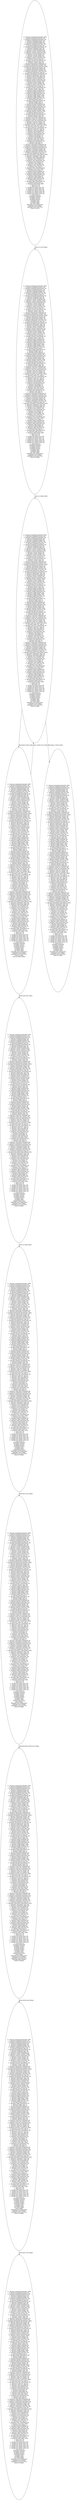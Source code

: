 digraph hoge {
   PROG145187 [label = "((= (distance bookshelf bookshelf) 1000)\n(= (distance bookshelf counter) 30)\n(= (distance bookshelf dishwasher) 30)\n(= (distance bookshelf drawer) 30)\n(= (distance bookshelf fridge) 30)\n(= (distance bookshelf kitchen) 30)\n(= (distance bookshelf room73a1) 30)\n(= (distance bookshelf sink) 30)\n(= (distance bookshelf somewhere) 30)\n(= (distance bookshelf start) 30)\n(= (distance bookshelf table) 30)\n(= (distance counter bookshelf) 30)\n(= (distance counter counter) 1000)\n(= (distance counter dishwasher) 30)\n(= (distance counter drawer) 30)\n(= (distance counter fridge) 30)\n(= (distance counter kitchen) 30)\n(= (distance counter room73a1) 30)\n(= (distance counter sink) 30)\n(= (distance counter somewhere) 30)\n(= (distance counter start) 30)\n(= (distance counter table) 30)\n(= (distance dishwasher bookshelf) 30)\n(= (distance dishwasher counter) 30)\n(= (distance dishwasher dishwasher) 1000)\n(= (distance dishwasher drawer) 30)\n(= (distance dishwasher fridge) 30)\n(= (distance dishwasher kitchen) 30)\n(= (distance dishwasher room73a1) 30)\n(= (distance dishwasher sink) 30)\n(= (distance dishwasher somewhere) 30)\n(= (distance dishwasher start) 30)\n(= (distance dishwasher table) 30)\n(= (distance drawer bookshelf) 30)\n(= (distance drawer counter) 30)\n(= (distance drawer dishwasher) 30)\n(= (distance drawer drawer) 1000)\n(= (distance drawer fridge) 30)\n(= (distance drawer kitchen) 30)\n(= (distance drawer room73a1) 30)\n(= (distance drawer sink) 30)\n(= (distance drawer somewhere) 30)\n(= (distance drawer start) 30)\n(= (distance drawer table) 30)\n(= (distance fridge bookshelf) 30)\n(= (distance fridge counter) 30)\n(= (distance fridge dishwasher) 30)\n(= (distance fridge drawer) 30)\n(= (distance fridge fridge) 1000)\n(= (distance fridge kitchen) 30)\n(= (distance fridge room73a1) 10)\n(= (distance fridge sink) 3)\n(= (distance fridge somewhere) 30)\n(= (distance fridge start) 1)\n(= (distance fridge table) 0)\n(= (distance kitchen bookshelf) 30)\n(= (distance kitchen counter) 30)\n(= (distance kitchen dishwasher) 30)\n(= (distance kitchen drawer) 30)\n(= (distance kitchen fridge) 30)\n(= (distance kitchen kitchen) 1000)\n(= (distance kitchen room73a1) 30)\n(= (distance kitchen sink) 30)\n(= (distance kitchen somewhere) 30)\n(= (distance kitchen start) 30)\n(= (distance kitchen table) 30)\n(= (distance room73a1 bookshelf) 30)\n(= (distance room73a1 counter) 30)\n(= (distance room73a1 dishwasher) 30)\n(= (distance room73a1 drawer) 30)\n(= (distance room73a1 fridge) 10)\n(= (distance room73a1 kitchen) 30)\n(= (distance room73a1 room73a1) 1000)\n(= (distance room73a1 sink) 9)\n(= (distance room73a1 somewhere) 30)\n(= (distance room73a1 start) 9)\n(= (distance room73a1 table) 9)\n(= (distance sink bookshelf) 30)\n(= (distance sink counter) 30)\n(= (distance sink dishwasher) 30)\n(= (distance sink drawer) 30)\n(= (distance sink fridge) 3)\n(= (distance sink kitchen) 30)\n(= (distance sink room73a1) 9)\n(= (distance sink sink) 1000)\n(= (distance sink somewhere) 30)\n(= (distance sink start) 4)\n(= (distance sink table) 3)\n(= (distance somewhere bookshelf) 30)\n(= (distance somewhere counter) 30)\n(= (distance somewhere dishwasher) 30)\n(= (distance somewhere drawer) 30)\n(= (distance somewhere fridge) 30)\n(= (distance somewhere kitchen) 30)\n(= (distance somewhere room73a1) 30)\n(= (distance somewhere sink) 30)\n(= (distance somewhere somewhere) 1000)\n(= (distance somewhere start) 30)\n(= (distance somewhere table) 30)\n(= (distance start bookshelf) 30)\n(= (distance start counter) 30)\n(= (distance start dishwasher) 30)\n(= (distance start drawer) 30)\n(= (distance start fridge) 1)\n(= (distance start kitchen) 30)\n(= (distance start room73a1) 9)\n(= (distance start sink) 4)\n(= (distance start somewhere) 30)\n(= (distance start start) 1000)\n(= (distance start table) 1)\n(= (distance table bookshelf) 30)\n(= (distance table counter) 30)\n(= (distance table dishwasher) 30)\n(= (distance table drawer) 30)\n(= (distance table fridge) 0)\n(= (distance table kitchen) 30)\n(= (distance table room73a1) 9)\n(= (distance table sink) 3)\n(= (distance table somewhere) 30)\n(= (distance table start) 1)\n(= (distance table table) 1000)\n(= (door-cost) 10)\n(= (find-cost) 50)\n(= (manip-cost bottle arms) 30)\n(= (manip-cost bottle larm) 10)\n(= (manip-cost bottle rarm) 10)\n(= (manip-cost cleaner arms) 30)\n(= (manip-cost cleaner larm) 10)\n(= (manip-cost cleaner rarm) 10)\n(= (total-cost) 0)\n(available bookshelf)\n(available counter)\n(available drawer)\n(available kitchen)\n(available sink)\n(available table)\n(openable rarm dishwasher)\n(openable rarm fridge)\n(openable rarm room73a1)\n(robot-at table))"];
   PROG145188 [label = "((= (distance bookshelf bookshelf) 1000)\n(= (distance bookshelf counter) 30)\n(= (distance bookshelf dishwasher) 30)\n(= (distance bookshelf drawer) 30)\n(= (distance bookshelf fridge) 30)\n(= (distance bookshelf kitchen) 30)\n(= (distance bookshelf room73a1) 30)\n(= (distance bookshelf sink) 30)\n(= (distance bookshelf somewhere) 30)\n(= (distance bookshelf start) 30)\n(= (distance bookshelf table) 30)\n(= (distance counter bookshelf) 30)\n(= (distance counter counter) 1000)\n(= (distance counter dishwasher) 30)\n(= (distance counter drawer) 30)\n(= (distance counter fridge) 30)\n(= (distance counter kitchen) 30)\n(= (distance counter room73a1) 30)\n(= (distance counter sink) 30)\n(= (distance counter somewhere) 30)\n(= (distance counter start) 30)\n(= (distance counter table) 30)\n(= (distance dishwasher bookshelf) 30)\n(= (distance dishwasher counter) 30)\n(= (distance dishwasher dishwasher) 1000)\n(= (distance dishwasher drawer) 30)\n(= (distance dishwasher fridge) 30)\n(= (distance dishwasher kitchen) 30)\n(= (distance dishwasher room73a1) 30)\n(= (distance dishwasher sink) 30)\n(= (distance dishwasher somewhere) 30)\n(= (distance dishwasher start) 30)\n(= (distance dishwasher table) 30)\n(= (distance drawer bookshelf) 30)\n(= (distance drawer counter) 30)\n(= (distance drawer dishwasher) 30)\n(= (distance drawer drawer) 1000)\n(= (distance drawer fridge) 30)\n(= (distance drawer kitchen) 30)\n(= (distance drawer room73a1) 30)\n(= (distance drawer sink) 30)\n(= (distance drawer somewhere) 30)\n(= (distance drawer start) 30)\n(= (distance drawer table) 30)\n(= (distance fridge bookshelf) 30)\n(= (distance fridge counter) 30)\n(= (distance fridge dishwasher) 30)\n(= (distance fridge drawer) 30)\n(= (distance fridge fridge) 1000)\n(= (distance fridge kitchen) 30)\n(= (distance fridge room73a1) 10)\n(= (distance fridge sink) 3)\n(= (distance fridge somewhere) 30)\n(= (distance fridge start) 1)\n(= (distance fridge table) 0)\n(= (distance kitchen bookshelf) 30)\n(= (distance kitchen counter) 30)\n(= (distance kitchen dishwasher) 30)\n(= (distance kitchen drawer) 30)\n(= (distance kitchen fridge) 30)\n(= (distance kitchen kitchen) 1000)\n(= (distance kitchen room73a1) 30)\n(= (distance kitchen sink) 30)\n(= (distance kitchen somewhere) 30)\n(= (distance kitchen start) 30)\n(= (distance kitchen table) 30)\n(= (distance room73a1 bookshelf) 30)\n(= (distance room73a1 counter) 30)\n(= (distance room73a1 dishwasher) 30)\n(= (distance room73a1 drawer) 30)\n(= (distance room73a1 fridge) 10)\n(= (distance room73a1 kitchen) 30)\n(= (distance room73a1 room73a1) 1000)\n(= (distance room73a1 sink) 9)\n(= (distance room73a1 somewhere) 30)\n(= (distance room73a1 start) 9)\n(= (distance room73a1 table) 9)\n(= (distance sink bookshelf) 30)\n(= (distance sink counter) 30)\n(= (distance sink dishwasher) 30)\n(= (distance sink drawer) 30)\n(= (distance sink fridge) 3)\n(= (distance sink kitchen) 30)\n(= (distance sink room73a1) 9)\n(= (distance sink sink) 1000)\n(= (distance sink somewhere) 30)\n(= (distance sink start) 4)\n(= (distance sink table) 3)\n(= (distance somewhere bookshelf) 30)\n(= (distance somewhere counter) 30)\n(= (distance somewhere dishwasher) 30)\n(= (distance somewhere drawer) 30)\n(= (distance somewhere fridge) 30)\n(= (distance somewhere kitchen) 30)\n(= (distance somewhere room73a1) 30)\n(= (distance somewhere sink) 30)\n(= (distance somewhere somewhere) 1000)\n(= (distance somewhere start) 30)\n(= (distance somewhere table) 30)\n(= (distance start bookshelf) 30)\n(= (distance start counter) 30)\n(= (distance start dishwasher) 30)\n(= (distance start drawer) 30)\n(= (distance start fridge) 1)\n(= (distance start kitchen) 30)\n(= (distance start room73a1) 9)\n(= (distance start sink) 4)\n(= (distance start somewhere) 30)\n(= (distance start start) 1000)\n(= (distance start table) 1)\n(= (distance table bookshelf) 30)\n(= (distance table counter) 30)\n(= (distance table dishwasher) 30)\n(= (distance table drawer) 30)\n(= (distance table fridge) 0)\n(= (distance table kitchen) 30)\n(= (distance table room73a1) 9)\n(= (distance table sink) 3)\n(= (distance table somewhere) 30)\n(= (distance table start) 1)\n(= (distance table table) 1000)\n(= (door-cost) 10)\n(= (find-cost) 50)\n(= (manip-cost bottle arms) 30)\n(= (manip-cost bottle larm) 10)\n(= (manip-cost bottle rarm) 10)\n(= (manip-cost cleaner arms) 30)\n(= (manip-cost cleaner larm) 10)\n(= (manip-cost cleaner rarm) 10)\n(= (total-cost) 0)\n(available bookshelf)\n(available counter)\n(available drawer)\n(available kitchen)\n(available sink)\n(available table)\n(on bottle fridge)\n(openable rarm dishwasher)\n(openable rarm fridge)\n(openable rarm room73a1)\n(robot-at fridge))"];
   PROG145189 [label = "((= (distance bookshelf bookshelf) 1000)\n(= (distance bookshelf counter) 30)\n(= (distance bookshelf dishwasher) 30)\n(= (distance bookshelf drawer) 30)\n(= (distance bookshelf fridge) 30)\n(= (distance bookshelf kitchen) 30)\n(= (distance bookshelf room73a1) 30)\n(= (distance bookshelf sink) 30)\n(= (distance bookshelf somewhere) 30)\n(= (distance bookshelf start) 30)\n(= (distance bookshelf table) 30)\n(= (distance counter bookshelf) 30)\n(= (distance counter counter) 1000)\n(= (distance counter dishwasher) 30)\n(= (distance counter drawer) 30)\n(= (distance counter fridge) 30)\n(= (distance counter kitchen) 30)\n(= (distance counter room73a1) 30)\n(= (distance counter sink) 30)\n(= (distance counter somewhere) 30)\n(= (distance counter start) 30)\n(= (distance counter table) 30)\n(= (distance dishwasher bookshelf) 30)\n(= (distance dishwasher counter) 30)\n(= (distance dishwasher dishwasher) 1000)\n(= (distance dishwasher drawer) 30)\n(= (distance dishwasher fridge) 30)\n(= (distance dishwasher kitchen) 30)\n(= (distance dishwasher room73a1) 30)\n(= (distance dishwasher sink) 30)\n(= (distance dishwasher somewhere) 30)\n(= (distance dishwasher start) 30)\n(= (distance dishwasher table) 30)\n(= (distance drawer bookshelf) 30)\n(= (distance drawer counter) 30)\n(= (distance drawer dishwasher) 30)\n(= (distance drawer drawer) 1000)\n(= (distance drawer fridge) 30)\n(= (distance drawer kitchen) 30)\n(= (distance drawer room73a1) 30)\n(= (distance drawer sink) 30)\n(= (distance drawer somewhere) 30)\n(= (distance drawer start) 30)\n(= (distance drawer table) 30)\n(= (distance fridge bookshelf) 30)\n(= (distance fridge counter) 30)\n(= (distance fridge dishwasher) 30)\n(= (distance fridge drawer) 30)\n(= (distance fridge fridge) 1000)\n(= (distance fridge kitchen) 30)\n(= (distance fridge room73a1) 10)\n(= (distance fridge sink) 3)\n(= (distance fridge somewhere) 30)\n(= (distance fridge start) 1)\n(= (distance fridge table) 0)\n(= (distance kitchen bookshelf) 30)\n(= (distance kitchen counter) 30)\n(= (distance kitchen dishwasher) 30)\n(= (distance kitchen drawer) 30)\n(= (distance kitchen fridge) 30)\n(= (distance kitchen kitchen) 1000)\n(= (distance kitchen room73a1) 30)\n(= (distance kitchen sink) 30)\n(= (distance kitchen somewhere) 30)\n(= (distance kitchen start) 30)\n(= (distance kitchen table) 30)\n(= (distance room73a1 bookshelf) 30)\n(= (distance room73a1 counter) 30)\n(= (distance room73a1 dishwasher) 30)\n(= (distance room73a1 drawer) 30)\n(= (distance room73a1 fridge) 10)\n(= (distance room73a1 kitchen) 30)\n(= (distance room73a1 room73a1) 1000)\n(= (distance room73a1 sink) 9)\n(= (distance room73a1 somewhere) 30)\n(= (distance room73a1 start) 9)\n(= (distance room73a1 table) 9)\n(= (distance sink bookshelf) 30)\n(= (distance sink counter) 30)\n(= (distance sink dishwasher) 30)\n(= (distance sink drawer) 30)\n(= (distance sink fridge) 3)\n(= (distance sink kitchen) 30)\n(= (distance sink room73a1) 9)\n(= (distance sink sink) 1000)\n(= (distance sink somewhere) 30)\n(= (distance sink start) 4)\n(= (distance sink table) 3)\n(= (distance somewhere bookshelf) 30)\n(= (distance somewhere counter) 30)\n(= (distance somewhere dishwasher) 30)\n(= (distance somewhere drawer) 30)\n(= (distance somewhere fridge) 30)\n(= (distance somewhere kitchen) 30)\n(= (distance somewhere room73a1) 30)\n(= (distance somewhere sink) 30)\n(= (distance somewhere somewhere) 1000)\n(= (distance somewhere start) 30)\n(= (distance somewhere table) 30)\n(= (distance start bookshelf) 30)\n(= (distance start counter) 30)\n(= (distance start dishwasher) 30)\n(= (distance start drawer) 30)\n(= (distance start fridge) 1)\n(= (distance start kitchen) 30)\n(= (distance start room73a1) 9)\n(= (distance start sink) 4)\n(= (distance start somewhere) 30)\n(= (distance start start) 1000)\n(= (distance start table) 1)\n(= (distance table bookshelf) 30)\n(= (distance table counter) 30)\n(= (distance table dishwasher) 30)\n(= (distance table drawer) 30)\n(= (distance table fridge) 0)\n(= (distance table kitchen) 30)\n(= (distance table room73a1) 9)\n(= (distance table sink) 3)\n(= (distance table somewhere) 30)\n(= (distance table start) 1)\n(= (distance table table) 1000)\n(= (door-cost) 10)\n(= (find-cost) 50)\n(= (manip-cost bottle arms) 30)\n(= (manip-cost bottle larm) 10)\n(= (manip-cost bottle rarm) 10)\n(= (manip-cost cleaner arms) 30)\n(= (manip-cost cleaner larm) 10)\n(= (manip-cost cleaner rarm) 10)\n(= (total-cost) 0)\n(available bookshelf)\n(available counter)\n(available drawer)\n(available fridge)\n(available kitchen)\n(available sink)\n(available table)\n(on bottle fridge)\n(open fridge)\n(openable rarm dishwasher)\n(openable rarm fridge)\n(openable rarm room73a1)\n(robot-at fridge))"];
   PROG145190 [label = "((= (distance bookshelf bookshelf) 1000)\n(= (distance bookshelf counter) 30)\n(= (distance bookshelf dishwasher) 30)\n(= (distance bookshelf drawer) 30)\n(= (distance bookshelf fridge) 30)\n(= (distance bookshelf kitchen) 30)\n(= (distance bookshelf room73a1) 30)\n(= (distance bookshelf sink) 30)\n(= (distance bookshelf somewhere) 30)\n(= (distance bookshelf start) 30)\n(= (distance bookshelf table) 30)\n(= (distance counter bookshelf) 30)\n(= (distance counter counter) 1000)\n(= (distance counter dishwasher) 30)\n(= (distance counter drawer) 30)\n(= (distance counter fridge) 30)\n(= (distance counter kitchen) 30)\n(= (distance counter room73a1) 30)\n(= (distance counter sink) 30)\n(= (distance counter somewhere) 30)\n(= (distance counter start) 30)\n(= (distance counter table) 30)\n(= (distance dishwasher bookshelf) 30)\n(= (distance dishwasher counter) 30)\n(= (distance dishwasher dishwasher) 1000)\n(= (distance dishwasher drawer) 30)\n(= (distance dishwasher fridge) 30)\n(= (distance dishwasher kitchen) 30)\n(= (distance dishwasher room73a1) 30)\n(= (distance dishwasher sink) 30)\n(= (distance dishwasher somewhere) 30)\n(= (distance dishwasher start) 30)\n(= (distance dishwasher table) 30)\n(= (distance drawer bookshelf) 30)\n(= (distance drawer counter) 30)\n(= (distance drawer dishwasher) 30)\n(= (distance drawer drawer) 1000)\n(= (distance drawer fridge) 30)\n(= (distance drawer kitchen) 30)\n(= (distance drawer room73a1) 30)\n(= (distance drawer sink) 30)\n(= (distance drawer somewhere) 30)\n(= (distance drawer start) 30)\n(= (distance drawer table) 30)\n(= (distance fridge bookshelf) 30)\n(= (distance fridge counter) 30)\n(= (distance fridge dishwasher) 30)\n(= (distance fridge drawer) 30)\n(= (distance fridge fridge) 1000)\n(= (distance fridge kitchen) 30)\n(= (distance fridge room73a1) 10)\n(= (distance fridge sink) 3)\n(= (distance fridge somewhere) 30)\n(= (distance fridge start) 1)\n(= (distance fridge table) 0)\n(= (distance kitchen bookshelf) 30)\n(= (distance kitchen counter) 30)\n(= (distance kitchen dishwasher) 30)\n(= (distance kitchen drawer) 30)\n(= (distance kitchen fridge) 30)\n(= (distance kitchen kitchen) 1000)\n(= (distance kitchen room73a1) 30)\n(= (distance kitchen sink) 30)\n(= (distance kitchen somewhere) 30)\n(= (distance kitchen start) 30)\n(= (distance kitchen table) 30)\n(= (distance room73a1 bookshelf) 30)\n(= (distance room73a1 counter) 30)\n(= (distance room73a1 dishwasher) 30)\n(= (distance room73a1 drawer) 30)\n(= (distance room73a1 fridge) 10)\n(= (distance room73a1 kitchen) 30)\n(= (distance room73a1 room73a1) 1000)\n(= (distance room73a1 sink) 9)\n(= (distance room73a1 somewhere) 30)\n(= (distance room73a1 start) 9)\n(= (distance room73a1 table) 9)\n(= (distance sink bookshelf) 30)\n(= (distance sink counter) 30)\n(= (distance sink dishwasher) 30)\n(= (distance sink drawer) 30)\n(= (distance sink fridge) 3)\n(= (distance sink kitchen) 30)\n(= (distance sink room73a1) 9)\n(= (distance sink sink) 1000)\n(= (distance sink somewhere) 30)\n(= (distance sink start) 4)\n(= (distance sink table) 3)\n(= (distance somewhere bookshelf) 30)\n(= (distance somewhere counter) 30)\n(= (distance somewhere dishwasher) 30)\n(= (distance somewhere drawer) 30)\n(= (distance somewhere fridge) 30)\n(= (distance somewhere kitchen) 30)\n(= (distance somewhere room73a1) 30)\n(= (distance somewhere sink) 30)\n(= (distance somewhere somewhere) 1000)\n(= (distance somewhere start) 30)\n(= (distance somewhere table) 30)\n(= (distance start bookshelf) 30)\n(= (distance start counter) 30)\n(= (distance start dishwasher) 30)\n(= (distance start drawer) 30)\n(= (distance start fridge) 1)\n(= (distance start kitchen) 30)\n(= (distance start room73a1) 9)\n(= (distance start sink) 4)\n(= (distance start somewhere) 30)\n(= (distance start start) 1000)\n(= (distance start table) 1)\n(= (distance table bookshelf) 30)\n(= (distance table counter) 30)\n(= (distance table dishwasher) 30)\n(= (distance table drawer) 30)\n(= (distance table fridge) 0)\n(= (distance table kitchen) 30)\n(= (distance table room73a1) 9)\n(= (distance table sink) 3)\n(= (distance table somewhere) 30)\n(= (distance table start) 1)\n(= (distance table table) 1000)\n(= (door-cost) 10)\n(= (find-cost) 50)\n(= (manip-cost bottle arms) 30)\n(= (manip-cost bottle larm) 10)\n(= (manip-cost bottle rarm) 10)\n(= (manip-cost cleaner arms) 30)\n(= (manip-cost cleaner larm) 10)\n(= (manip-cost cleaner rarm) 10)\n(= (total-cost) 0)\n(available bookshelf)\n(available counter)\n(available drawer)\n(available fridge)\n(available kitchen)\n(available sink)\n(available table)\n(onhand bottle larm)\n(open fridge)\n(openable rarm dishwasher)\n(openable rarm fridge)\n(openable rarm room73a1)\n(placable bottle fridge)\n(robot-at fridge))"];
   PROG145191 [label = "((= (distance bookshelf bookshelf) 1000)\n(= (distance bookshelf counter) 30)\n(= (distance bookshelf dishwasher) 30)\n(= (distance bookshelf drawer) 30)\n(= (distance bookshelf fridge) 30)\n(= (distance bookshelf kitchen) 30)\n(= (distance bookshelf room73a1) 30)\n(= (distance bookshelf sink) 30)\n(= (distance bookshelf somewhere) 30)\n(= (distance bookshelf start) 30)\n(= (distance bookshelf table) 30)\n(= (distance counter bookshelf) 30)\n(= (distance counter counter) 1000)\n(= (distance counter dishwasher) 30)\n(= (distance counter drawer) 30)\n(= (distance counter fridge) 30)\n(= (distance counter kitchen) 30)\n(= (distance counter room73a1) 30)\n(= (distance counter sink) 30)\n(= (distance counter somewhere) 30)\n(= (distance counter start) 30)\n(= (distance counter table) 30)\n(= (distance dishwasher bookshelf) 30)\n(= (distance dishwasher counter) 30)\n(= (distance dishwasher dishwasher) 1000)\n(= (distance dishwasher drawer) 30)\n(= (distance dishwasher fridge) 30)\n(= (distance dishwasher kitchen) 30)\n(= (distance dishwasher room73a1) 30)\n(= (distance dishwasher sink) 30)\n(= (distance dishwasher somewhere) 30)\n(= (distance dishwasher start) 30)\n(= (distance dishwasher table) 30)\n(= (distance drawer bookshelf) 30)\n(= (distance drawer counter) 30)\n(= (distance drawer dishwasher) 30)\n(= (distance drawer drawer) 1000)\n(= (distance drawer fridge) 30)\n(= (distance drawer kitchen) 30)\n(= (distance drawer room73a1) 30)\n(= (distance drawer sink) 30)\n(= (distance drawer somewhere) 30)\n(= (distance drawer start) 30)\n(= (distance drawer table) 30)\n(= (distance fridge bookshelf) 30)\n(= (distance fridge counter) 30)\n(= (distance fridge dishwasher) 30)\n(= (distance fridge drawer) 30)\n(= (distance fridge fridge) 1000)\n(= (distance fridge kitchen) 30)\n(= (distance fridge room73a1) 10)\n(= (distance fridge sink) 3)\n(= (distance fridge somewhere) 30)\n(= (distance fridge start) 1)\n(= (distance fridge table) 0)\n(= (distance kitchen bookshelf) 30)\n(= (distance kitchen counter) 30)\n(= (distance kitchen dishwasher) 30)\n(= (distance kitchen drawer) 30)\n(= (distance kitchen fridge) 30)\n(= (distance kitchen kitchen) 1000)\n(= (distance kitchen room73a1) 30)\n(= (distance kitchen sink) 30)\n(= (distance kitchen somewhere) 30)\n(= (distance kitchen start) 30)\n(= (distance kitchen table) 30)\n(= (distance room73a1 bookshelf) 30)\n(= (distance room73a1 counter) 30)\n(= (distance room73a1 dishwasher) 30)\n(= (distance room73a1 drawer) 30)\n(= (distance room73a1 fridge) 10)\n(= (distance room73a1 kitchen) 30)\n(= (distance room73a1 room73a1) 1000)\n(= (distance room73a1 sink) 9)\n(= (distance room73a1 somewhere) 30)\n(= (distance room73a1 start) 9)\n(= (distance room73a1 table) 9)\n(= (distance sink bookshelf) 30)\n(= (distance sink counter) 30)\n(= (distance sink dishwasher) 30)\n(= (distance sink drawer) 30)\n(= (distance sink fridge) 3)\n(= (distance sink kitchen) 30)\n(= (distance sink room73a1) 9)\n(= (distance sink sink) 1000)\n(= (distance sink somewhere) 30)\n(= (distance sink start) 4)\n(= (distance sink table) 3)\n(= (distance somewhere bookshelf) 30)\n(= (distance somewhere counter) 30)\n(= (distance somewhere dishwasher) 30)\n(= (distance somewhere drawer) 30)\n(= (distance somewhere fridge) 30)\n(= (distance somewhere kitchen) 30)\n(= (distance somewhere room73a1) 30)\n(= (distance somewhere sink) 30)\n(= (distance somewhere somewhere) 1000)\n(= (distance somewhere start) 30)\n(= (distance somewhere table) 30)\n(= (distance start bookshelf) 30)\n(= (distance start counter) 30)\n(= (distance start dishwasher) 30)\n(= (distance start drawer) 30)\n(= (distance start fridge) 1)\n(= (distance start kitchen) 30)\n(= (distance start room73a1) 9)\n(= (distance start sink) 4)\n(= (distance start somewhere) 30)\n(= (distance start start) 1000)\n(= (distance start table) 1)\n(= (distance table bookshelf) 30)\n(= (distance table counter) 30)\n(= (distance table dishwasher) 30)\n(= (distance table drawer) 30)\n(= (distance table fridge) 0)\n(= (distance table kitchen) 30)\n(= (distance table room73a1) 9)\n(= (distance table sink) 3)\n(= (distance table somewhere) 30)\n(= (distance table start) 1)\n(= (distance table table) 1000)\n(= (door-cost) 10)\n(= (find-cost) 50)\n(= (manip-cost bottle arms) 30)\n(= (manip-cost bottle larm) 10)\n(= (manip-cost bottle rarm) 10)\n(= (manip-cost cleaner arms) 30)\n(= (manip-cost cleaner larm) 10)\n(= (manip-cost cleaner rarm) 10)\n(= (total-cost) 0)\n(available bookshelf)\n(available counter)\n(available drawer)\n(available fridge)\n(available kitchen)\n(available sink)\n(available table)\n(onhand bottle larm)\n(open fridge)\n(openable rarm dishwasher)\n(openable rarm fridge)\n(openable rarm room73a1)\n(robot-at fridge))"];
   PROG145192 [label = "((= (distance bookshelf bookshelf) 1000)\n(= (distance bookshelf counter) 30)\n(= (distance bookshelf dishwasher) 30)\n(= (distance bookshelf drawer) 30)\n(= (distance bookshelf fridge) 30)\n(= (distance bookshelf kitchen) 30)\n(= (distance bookshelf room73a1) 30)\n(= (distance bookshelf sink) 30)\n(= (distance bookshelf somewhere) 30)\n(= (distance bookshelf start) 30)\n(= (distance bookshelf table) 30)\n(= (distance counter bookshelf) 30)\n(= (distance counter counter) 1000)\n(= (distance counter dishwasher) 30)\n(= (distance counter drawer) 30)\n(= (distance counter fridge) 30)\n(= (distance counter kitchen) 30)\n(= (distance counter room73a1) 30)\n(= (distance counter sink) 30)\n(= (distance counter somewhere) 30)\n(= (distance counter start) 30)\n(= (distance counter table) 30)\n(= (distance dishwasher bookshelf) 30)\n(= (distance dishwasher counter) 30)\n(= (distance dishwasher dishwasher) 1000)\n(= (distance dishwasher drawer) 30)\n(= (distance dishwasher fridge) 30)\n(= (distance dishwasher kitchen) 30)\n(= (distance dishwasher room73a1) 30)\n(= (distance dishwasher sink) 30)\n(= (distance dishwasher somewhere) 30)\n(= (distance dishwasher start) 30)\n(= (distance dishwasher table) 30)\n(= (distance drawer bookshelf) 30)\n(= (distance drawer counter) 30)\n(= (distance drawer dishwasher) 30)\n(= (distance drawer drawer) 1000)\n(= (distance drawer fridge) 30)\n(= (distance drawer kitchen) 30)\n(= (distance drawer room73a1) 30)\n(= (distance drawer sink) 30)\n(= (distance drawer somewhere) 30)\n(= (distance drawer start) 30)\n(= (distance drawer table) 30)\n(= (distance fridge bookshelf) 30)\n(= (distance fridge counter) 30)\n(= (distance fridge dishwasher) 30)\n(= (distance fridge drawer) 30)\n(= (distance fridge fridge) 1000)\n(= (distance fridge kitchen) 30)\n(= (distance fridge room73a1) 10)\n(= (distance fridge sink) 3)\n(= (distance fridge somewhere) 30)\n(= (distance fridge start) 1)\n(= (distance fridge table) 0)\n(= (distance kitchen bookshelf) 30)\n(= (distance kitchen counter) 30)\n(= (distance kitchen dishwasher) 30)\n(= (distance kitchen drawer) 30)\n(= (distance kitchen fridge) 30)\n(= (distance kitchen kitchen) 1000)\n(= (distance kitchen room73a1) 30)\n(= (distance kitchen sink) 30)\n(= (distance kitchen somewhere) 30)\n(= (distance kitchen start) 30)\n(= (distance kitchen table) 30)\n(= (distance room73a1 bookshelf) 30)\n(= (distance room73a1 counter) 30)\n(= (distance room73a1 dishwasher) 30)\n(= (distance room73a1 drawer) 30)\n(= (distance room73a1 fridge) 10)\n(= (distance room73a1 kitchen) 30)\n(= (distance room73a1 room73a1) 1000)\n(= (distance room73a1 sink) 9)\n(= (distance room73a1 somewhere) 30)\n(= (distance room73a1 start) 9)\n(= (distance room73a1 table) 9)\n(= (distance sink bookshelf) 30)\n(= (distance sink counter) 30)\n(= (distance sink dishwasher) 30)\n(= (distance sink drawer) 30)\n(= (distance sink fridge) 3)\n(= (distance sink kitchen) 30)\n(= (distance sink room73a1) 9)\n(= (distance sink sink) 1000)\n(= (distance sink somewhere) 30)\n(= (distance sink start) 4)\n(= (distance sink table) 3)\n(= (distance somewhere bookshelf) 30)\n(= (distance somewhere counter) 30)\n(= (distance somewhere dishwasher) 30)\n(= (distance somewhere drawer) 30)\n(= (distance somewhere fridge) 30)\n(= (distance somewhere kitchen) 30)\n(= (distance somewhere room73a1) 30)\n(= (distance somewhere sink) 30)\n(= (distance somewhere somewhere) 1000)\n(= (distance somewhere start) 30)\n(= (distance somewhere table) 30)\n(= (distance start bookshelf) 30)\n(= (distance start counter) 30)\n(= (distance start dishwasher) 30)\n(= (distance start drawer) 30)\n(= (distance start fridge) 1)\n(= (distance start kitchen) 30)\n(= (distance start room73a1) 9)\n(= (distance start sink) 4)\n(= (distance start somewhere) 30)\n(= (distance start start) 1000)\n(= (distance start table) 1)\n(= (distance table bookshelf) 30)\n(= (distance table counter) 30)\n(= (distance table dishwasher) 30)\n(= (distance table drawer) 30)\n(= (distance table fridge) 0)\n(= (distance table kitchen) 30)\n(= (distance table room73a1) 9)\n(= (distance table sink) 3)\n(= (distance table somewhere) 30)\n(= (distance table start) 1)\n(= (distance table table) 1000)\n(= (door-cost) 10)\n(= (find-cost) 50)\n(= (manip-cost bottle arms) 30)\n(= (manip-cost bottle larm) 10)\n(= (manip-cost bottle rarm) 10)\n(= (manip-cost cleaner arms) 30)\n(= (manip-cost cleaner larm) 10)\n(= (manip-cost cleaner rarm) 10)\n(= (total-cost) 0)\n(available bookshelf)\n(available counter)\n(available drawer)\n(available kitchen)\n(available sink)\n(available table)\n(onhand bottle larm)\n(openable rarm dishwasher)\n(openable rarm fridge)\n(openable rarm room73a1)\n(robot-at fridge))"];
   PROG145193 [label = "((= (distance bookshelf bookshelf) 1000)\n(= (distance bookshelf counter) 30)\n(= (distance bookshelf dishwasher) 30)\n(= (distance bookshelf drawer) 30)\n(= (distance bookshelf fridge) 30)\n(= (distance bookshelf kitchen) 30)\n(= (distance bookshelf room73a1) 30)\n(= (distance bookshelf sink) 30)\n(= (distance bookshelf somewhere) 30)\n(= (distance bookshelf start) 30)\n(= (distance bookshelf table) 30)\n(= (distance counter bookshelf) 30)\n(= (distance counter counter) 1000)\n(= (distance counter dishwasher) 30)\n(= (distance counter drawer) 30)\n(= (distance counter fridge) 30)\n(= (distance counter kitchen) 30)\n(= (distance counter room73a1) 30)\n(= (distance counter sink) 30)\n(= (distance counter somewhere) 30)\n(= (distance counter start) 30)\n(= (distance counter table) 30)\n(= (distance dishwasher bookshelf) 30)\n(= (distance dishwasher counter) 30)\n(= (distance dishwasher dishwasher) 1000)\n(= (distance dishwasher drawer) 30)\n(= (distance dishwasher fridge) 30)\n(= (distance dishwasher kitchen) 30)\n(= (distance dishwasher room73a1) 30)\n(= (distance dishwasher sink) 30)\n(= (distance dishwasher somewhere) 30)\n(= (distance dishwasher start) 30)\n(= (distance dishwasher table) 30)\n(= (distance drawer bookshelf) 30)\n(= (distance drawer counter) 30)\n(= (distance drawer dishwasher) 30)\n(= (distance drawer drawer) 1000)\n(= (distance drawer fridge) 30)\n(= (distance drawer kitchen) 30)\n(= (distance drawer room73a1) 30)\n(= (distance drawer sink) 30)\n(= (distance drawer somewhere) 30)\n(= (distance drawer start) 30)\n(= (distance drawer table) 30)\n(= (distance fridge bookshelf) 30)\n(= (distance fridge counter) 30)\n(= (distance fridge dishwasher) 30)\n(= (distance fridge drawer) 30)\n(= (distance fridge fridge) 1000)\n(= (distance fridge kitchen) 30)\n(= (distance fridge room73a1) 10)\n(= (distance fridge sink) 3)\n(= (distance fridge somewhere) 30)\n(= (distance fridge start) 1)\n(= (distance fridge table) 0)\n(= (distance kitchen bookshelf) 30)\n(= (distance kitchen counter) 30)\n(= (distance kitchen dishwasher) 30)\n(= (distance kitchen drawer) 30)\n(= (distance kitchen fridge) 30)\n(= (distance kitchen kitchen) 1000)\n(= (distance kitchen room73a1) 30)\n(= (distance kitchen sink) 30)\n(= (distance kitchen somewhere) 30)\n(= (distance kitchen start) 30)\n(= (distance kitchen table) 30)\n(= (distance room73a1 bookshelf) 30)\n(= (distance room73a1 counter) 30)\n(= (distance room73a1 dishwasher) 30)\n(= (distance room73a1 drawer) 30)\n(= (distance room73a1 fridge) 10)\n(= (distance room73a1 kitchen) 30)\n(= (distance room73a1 room73a1) 1000)\n(= (distance room73a1 sink) 9)\n(= (distance room73a1 somewhere) 30)\n(= (distance room73a1 start) 9)\n(= (distance room73a1 table) 9)\n(= (distance sink bookshelf) 30)\n(= (distance sink counter) 30)\n(= (distance sink dishwasher) 30)\n(= (distance sink drawer) 30)\n(= (distance sink fridge) 3)\n(= (distance sink kitchen) 30)\n(= (distance sink room73a1) 9)\n(= (distance sink sink) 1000)\n(= (distance sink somewhere) 30)\n(= (distance sink start) 4)\n(= (distance sink table) 3)\n(= (distance somewhere bookshelf) 30)\n(= (distance somewhere counter) 30)\n(= (distance somewhere dishwasher) 30)\n(= (distance somewhere drawer) 30)\n(= (distance somewhere fridge) 30)\n(= (distance somewhere kitchen) 30)\n(= (distance somewhere room73a1) 30)\n(= (distance somewhere sink) 30)\n(= (distance somewhere somewhere) 1000)\n(= (distance somewhere start) 30)\n(= (distance somewhere table) 30)\n(= (distance start bookshelf) 30)\n(= (distance start counter) 30)\n(= (distance start dishwasher) 30)\n(= (distance start drawer) 30)\n(= (distance start fridge) 1)\n(= (distance start kitchen) 30)\n(= (distance start room73a1) 9)\n(= (distance start sink) 4)\n(= (distance start somewhere) 30)\n(= (distance start start) 1000)\n(= (distance start table) 1)\n(= (distance table bookshelf) 30)\n(= (distance table counter) 30)\n(= (distance table dishwasher) 30)\n(= (distance table drawer) 30)\n(= (distance table fridge) 0)\n(= (distance table kitchen) 30)\n(= (distance table room73a1) 9)\n(= (distance table sink) 3)\n(= (distance table somewhere) 30)\n(= (distance table start) 1)\n(= (distance table table) 1000)\n(= (door-cost) 10)\n(= (find-cost) 50)\n(= (manip-cost bottle arms) 30)\n(= (manip-cost bottle larm) 10)\n(= (manip-cost bottle rarm) 10)\n(= (manip-cost cleaner arms) 30)\n(= (manip-cost cleaner larm) 10)\n(= (manip-cost cleaner rarm) 10)\n(= (total-cost) 0)\n(available bookshelf)\n(available counter)\n(available drawer)\n(available kitchen)\n(available sink)\n(available table)\n(onhand bottle larm)\n(openable rarm dishwasher)\n(openable rarm fridge)\n(openable rarm room73a1)\n(robot-at table))"];
   PROG145194 [label = "((= (distance bookshelf bookshelf) 1000)\n(= (distance bookshelf counter) 30)\n(= (distance bookshelf dishwasher) 30)\n(= (distance bookshelf drawer) 30)\n(= (distance bookshelf fridge) 30)\n(= (distance bookshelf kitchen) 30)\n(= (distance bookshelf room73a1) 30)\n(= (distance bookshelf sink) 30)\n(= (distance bookshelf somewhere) 30)\n(= (distance bookshelf start) 30)\n(= (distance bookshelf table) 30)\n(= (distance counter bookshelf) 30)\n(= (distance counter counter) 1000)\n(= (distance counter dishwasher) 30)\n(= (distance counter drawer) 30)\n(= (distance counter fridge) 30)\n(= (distance counter kitchen) 30)\n(= (distance counter room73a1) 30)\n(= (distance counter sink) 30)\n(= (distance counter somewhere) 30)\n(= (distance counter start) 30)\n(= (distance counter table) 30)\n(= (distance dishwasher bookshelf) 30)\n(= (distance dishwasher counter) 30)\n(= (distance dishwasher dishwasher) 1000)\n(= (distance dishwasher drawer) 30)\n(= (distance dishwasher fridge) 30)\n(= (distance dishwasher kitchen) 30)\n(= (distance dishwasher room73a1) 30)\n(= (distance dishwasher sink) 30)\n(= (distance dishwasher somewhere) 30)\n(= (distance dishwasher start) 30)\n(= (distance dishwasher table) 30)\n(= (distance drawer bookshelf) 30)\n(= (distance drawer counter) 30)\n(= (distance drawer dishwasher) 30)\n(= (distance drawer drawer) 1000)\n(= (distance drawer fridge) 30)\n(= (distance drawer kitchen) 30)\n(= (distance drawer room73a1) 30)\n(= (distance drawer sink) 30)\n(= (distance drawer somewhere) 30)\n(= (distance drawer start) 30)\n(= (distance drawer table) 30)\n(= (distance fridge bookshelf) 30)\n(= (distance fridge counter) 30)\n(= (distance fridge dishwasher) 30)\n(= (distance fridge drawer) 30)\n(= (distance fridge fridge) 1000)\n(= (distance fridge kitchen) 30)\n(= (distance fridge room73a1) 10)\n(= (distance fridge sink) 3)\n(= (distance fridge somewhere) 30)\n(= (distance fridge start) 1)\n(= (distance fridge table) 0)\n(= (distance kitchen bookshelf) 30)\n(= (distance kitchen counter) 30)\n(= (distance kitchen dishwasher) 30)\n(= (distance kitchen drawer) 30)\n(= (distance kitchen fridge) 30)\n(= (distance kitchen kitchen) 1000)\n(= (distance kitchen room73a1) 30)\n(= (distance kitchen sink) 30)\n(= (distance kitchen somewhere) 30)\n(= (distance kitchen start) 30)\n(= (distance kitchen table) 30)\n(= (distance room73a1 bookshelf) 30)\n(= (distance room73a1 counter) 30)\n(= (distance room73a1 dishwasher) 30)\n(= (distance room73a1 drawer) 30)\n(= (distance room73a1 fridge) 10)\n(= (distance room73a1 kitchen) 30)\n(= (distance room73a1 room73a1) 1000)\n(= (distance room73a1 sink) 9)\n(= (distance room73a1 somewhere) 30)\n(= (distance room73a1 start) 9)\n(= (distance room73a1 table) 9)\n(= (distance sink bookshelf) 30)\n(= (distance sink counter) 30)\n(= (distance sink dishwasher) 30)\n(= (distance sink drawer) 30)\n(= (distance sink fridge) 3)\n(= (distance sink kitchen) 30)\n(= (distance sink room73a1) 9)\n(= (distance sink sink) 1000)\n(= (distance sink somewhere) 30)\n(= (distance sink start) 4)\n(= (distance sink table) 3)\n(= (distance somewhere bookshelf) 30)\n(= (distance somewhere counter) 30)\n(= (distance somewhere dishwasher) 30)\n(= (distance somewhere drawer) 30)\n(= (distance somewhere fridge) 30)\n(= (distance somewhere kitchen) 30)\n(= (distance somewhere room73a1) 30)\n(= (distance somewhere sink) 30)\n(= (distance somewhere somewhere) 1000)\n(= (distance somewhere start) 30)\n(= (distance somewhere table) 30)\n(= (distance start bookshelf) 30)\n(= (distance start counter) 30)\n(= (distance start dishwasher) 30)\n(= (distance start drawer) 30)\n(= (distance start fridge) 1)\n(= (distance start kitchen) 30)\n(= (distance start room73a1) 9)\n(= (distance start sink) 4)\n(= (distance start somewhere) 30)\n(= (distance start start) 1000)\n(= (distance start table) 1)\n(= (distance table bookshelf) 30)\n(= (distance table counter) 30)\n(= (distance table dishwasher) 30)\n(= (distance table drawer) 30)\n(= (distance table fridge) 0)\n(= (distance table kitchen) 30)\n(= (distance table room73a1) 9)\n(= (distance table sink) 3)\n(= (distance table somewhere) 30)\n(= (distance table start) 1)\n(= (distance table table) 1000)\n(= (door-cost) 10)\n(= (find-cost) 50)\n(= (manip-cost bottle arms) 30)\n(= (manip-cost bottle larm) 10)\n(= (manip-cost bottle rarm) 10)\n(= (manip-cost cleaner arms) 30)\n(= (manip-cost cleaner larm) 10)\n(= (manip-cost cleaner rarm) 10)\n(= (total-cost) 0)\n(available bookshelf)\n(available counter)\n(available drawer)\n(available kitchen)\n(available sink)\n(available table)\n(on bottle table)\n(openable rarm dishwasher)\n(openable rarm fridge)\n(openable rarm room73a1)\n(robot-at table)\n(sure-on bottle table))"];
   PROG145195 [label = "((= (distance bookshelf bookshelf) 1000)\n(= (distance bookshelf counter) 30)\n(= (distance bookshelf dishwasher) 30)\n(= (distance bookshelf drawer) 30)\n(= (distance bookshelf fridge) 30)\n(= (distance bookshelf kitchen) 30)\n(= (distance bookshelf room73a1) 30)\n(= (distance bookshelf sink) 30)\n(= (distance bookshelf somewhere) 30)\n(= (distance bookshelf start) 30)\n(= (distance bookshelf table) 30)\n(= (distance counter bookshelf) 30)\n(= (distance counter counter) 1000)\n(= (distance counter dishwasher) 30)\n(= (distance counter drawer) 30)\n(= (distance counter fridge) 30)\n(= (distance counter kitchen) 30)\n(= (distance counter room73a1) 30)\n(= (distance counter sink) 30)\n(= (distance counter somewhere) 30)\n(= (distance counter start) 30)\n(= (distance counter table) 30)\n(= (distance dishwasher bookshelf) 30)\n(= (distance dishwasher counter) 30)\n(= (distance dishwasher dishwasher) 1000)\n(= (distance dishwasher drawer) 30)\n(= (distance dishwasher fridge) 30)\n(= (distance dishwasher kitchen) 30)\n(= (distance dishwasher room73a1) 30)\n(= (distance dishwasher sink) 30)\n(= (distance dishwasher somewhere) 30)\n(= (distance dishwasher start) 30)\n(= (distance dishwasher table) 30)\n(= (distance drawer bookshelf) 30)\n(= (distance drawer counter) 30)\n(= (distance drawer dishwasher) 30)\n(= (distance drawer drawer) 1000)\n(= (distance drawer fridge) 30)\n(= (distance drawer kitchen) 30)\n(= (distance drawer room73a1) 30)\n(= (distance drawer sink) 30)\n(= (distance drawer somewhere) 30)\n(= (distance drawer start) 30)\n(= (distance drawer table) 30)\n(= (distance fridge bookshelf) 30)\n(= (distance fridge counter) 30)\n(= (distance fridge dishwasher) 30)\n(= (distance fridge drawer) 30)\n(= (distance fridge fridge) 1000)\n(= (distance fridge kitchen) 30)\n(= (distance fridge room73a1) 10)\n(= (distance fridge sink) 3)\n(= (distance fridge somewhere) 30)\n(= (distance fridge start) 1)\n(= (distance fridge table) 0)\n(= (distance kitchen bookshelf) 30)\n(= (distance kitchen counter) 30)\n(= (distance kitchen dishwasher) 30)\n(= (distance kitchen drawer) 30)\n(= (distance kitchen fridge) 30)\n(= (distance kitchen kitchen) 1000)\n(= (distance kitchen room73a1) 30)\n(= (distance kitchen sink) 30)\n(= (distance kitchen somewhere) 30)\n(= (distance kitchen start) 30)\n(= (distance kitchen table) 30)\n(= (distance room73a1 bookshelf) 30)\n(= (distance room73a1 counter) 30)\n(= (distance room73a1 dishwasher) 30)\n(= (distance room73a1 drawer) 30)\n(= (distance room73a1 fridge) 10)\n(= (distance room73a1 kitchen) 30)\n(= (distance room73a1 room73a1) 1000)\n(= (distance room73a1 sink) 9)\n(= (distance room73a1 somewhere) 30)\n(= (distance room73a1 start) 9)\n(= (distance room73a1 table) 9)\n(= (distance sink bookshelf) 30)\n(= (distance sink counter) 30)\n(= (distance sink dishwasher) 30)\n(= (distance sink drawer) 30)\n(= (distance sink fridge) 3)\n(= (distance sink kitchen) 30)\n(= (distance sink room73a1) 9)\n(= (distance sink sink) 1000)\n(= (distance sink somewhere) 30)\n(= (distance sink start) 4)\n(= (distance sink table) 3)\n(= (distance somewhere bookshelf) 30)\n(= (distance somewhere counter) 30)\n(= (distance somewhere dishwasher) 30)\n(= (distance somewhere drawer) 30)\n(= (distance somewhere fridge) 30)\n(= (distance somewhere kitchen) 30)\n(= (distance somewhere room73a1) 30)\n(= (distance somewhere sink) 30)\n(= (distance somewhere somewhere) 1000)\n(= (distance somewhere start) 30)\n(= (distance somewhere table) 30)\n(= (distance start bookshelf) 30)\n(= (distance start counter) 30)\n(= (distance start dishwasher) 30)\n(= (distance start drawer) 30)\n(= (distance start fridge) 1)\n(= (distance start kitchen) 30)\n(= (distance start room73a1) 9)\n(= (distance start sink) 4)\n(= (distance start somewhere) 30)\n(= (distance start start) 1000)\n(= (distance start table) 1)\n(= (distance table bookshelf) 30)\n(= (distance table counter) 30)\n(= (distance table dishwasher) 30)\n(= (distance table drawer) 30)\n(= (distance table fridge) 0)\n(= (distance table kitchen) 30)\n(= (distance table room73a1) 9)\n(= (distance table sink) 3)\n(= (distance table somewhere) 30)\n(= (distance table start) 1)\n(= (distance table table) 1000)\n(= (door-cost) 10)\n(= (find-cost) 50)\n(= (manip-cost bottle arms) 30)\n(= (manip-cost bottle larm) 10)\n(= (manip-cost bottle rarm) 10)\n(= (manip-cost cleaner arms) 30)\n(= (manip-cost cleaner larm) 10)\n(= (manip-cost cleaner rarm) 10)\n(= (total-cost) 0)\n(available bookshelf)\n(available counter)\n(available drawer)\n(available kitchen)\n(available sink)\n(available table)\n(on bottle table)\n(openable rarm dishwasher)\n(openable rarm fridge)\n(openable rarm room73a1)\n(robot-at table))"];
   PROG145196 [label = "((= (distance bookshelf bookshelf) 1000)\n(= (distance bookshelf counter) 30)\n(= (distance bookshelf dishwasher) 30)\n(= (distance bookshelf drawer) 30)\n(= (distance bookshelf fridge) 30)\n(= (distance bookshelf kitchen) 30)\n(= (distance bookshelf room73a1) 30)\n(= (distance bookshelf sink) 30)\n(= (distance bookshelf somewhere) 30)\n(= (distance bookshelf start) 30)\n(= (distance bookshelf table) 30)\n(= (distance counter bookshelf) 30)\n(= (distance counter counter) 1000)\n(= (distance counter dishwasher) 30)\n(= (distance counter drawer) 30)\n(= (distance counter fridge) 30)\n(= (distance counter kitchen) 30)\n(= (distance counter room73a1) 30)\n(= (distance counter sink) 30)\n(= (distance counter somewhere) 30)\n(= (distance counter start) 30)\n(= (distance counter table) 30)\n(= (distance dishwasher bookshelf) 30)\n(= (distance dishwasher counter) 30)\n(= (distance dishwasher dishwasher) 1000)\n(= (distance dishwasher drawer) 30)\n(= (distance dishwasher fridge) 30)\n(= (distance dishwasher kitchen) 30)\n(= (distance dishwasher room73a1) 30)\n(= (distance dishwasher sink) 30)\n(= (distance dishwasher somewhere) 30)\n(= (distance dishwasher start) 30)\n(= (distance dishwasher table) 30)\n(= (distance drawer bookshelf) 30)\n(= (distance drawer counter) 30)\n(= (distance drawer dishwasher) 30)\n(= (distance drawer drawer) 1000)\n(= (distance drawer fridge) 30)\n(= (distance drawer kitchen) 30)\n(= (distance drawer room73a1) 30)\n(= (distance drawer sink) 30)\n(= (distance drawer somewhere) 30)\n(= (distance drawer start) 30)\n(= (distance drawer table) 30)\n(= (distance fridge bookshelf) 30)\n(= (distance fridge counter) 30)\n(= (distance fridge dishwasher) 30)\n(= (distance fridge drawer) 30)\n(= (distance fridge fridge) 1000)\n(= (distance fridge kitchen) 30)\n(= (distance fridge room73a1) 10)\n(= (distance fridge sink) 3)\n(= (distance fridge somewhere) 30)\n(= (distance fridge start) 1)\n(= (distance fridge table) 0)\n(= (distance kitchen bookshelf) 30)\n(= (distance kitchen counter) 30)\n(= (distance kitchen dishwasher) 30)\n(= (distance kitchen drawer) 30)\n(= (distance kitchen fridge) 30)\n(= (distance kitchen kitchen) 1000)\n(= (distance kitchen room73a1) 30)\n(= (distance kitchen sink) 30)\n(= (distance kitchen somewhere) 30)\n(= (distance kitchen start) 30)\n(= (distance kitchen table) 30)\n(= (distance room73a1 bookshelf) 30)\n(= (distance room73a1 counter) 30)\n(= (distance room73a1 dishwasher) 30)\n(= (distance room73a1 drawer) 30)\n(= (distance room73a1 fridge) 10)\n(= (distance room73a1 kitchen) 30)\n(= (distance room73a1 room73a1) 1000)\n(= (distance room73a1 sink) 9)\n(= (distance room73a1 somewhere) 30)\n(= (distance room73a1 start) 9)\n(= (distance room73a1 table) 9)\n(= (distance sink bookshelf) 30)\n(= (distance sink counter) 30)\n(= (distance sink dishwasher) 30)\n(= (distance sink drawer) 30)\n(= (distance sink fridge) 3)\n(= (distance sink kitchen) 30)\n(= (distance sink room73a1) 9)\n(= (distance sink sink) 1000)\n(= (distance sink somewhere) 30)\n(= (distance sink start) 4)\n(= (distance sink table) 3)\n(= (distance somewhere bookshelf) 30)\n(= (distance somewhere counter) 30)\n(= (distance somewhere dishwasher) 30)\n(= (distance somewhere drawer) 30)\n(= (distance somewhere fridge) 30)\n(= (distance somewhere kitchen) 30)\n(= (distance somewhere room73a1) 30)\n(= (distance somewhere sink) 30)\n(= (distance somewhere somewhere) 1000)\n(= (distance somewhere start) 30)\n(= (distance somewhere table) 30)\n(= (distance start bookshelf) 30)\n(= (distance start counter) 30)\n(= (distance start dishwasher) 30)\n(= (distance start drawer) 30)\n(= (distance start fridge) 1)\n(= (distance start kitchen) 30)\n(= (distance start room73a1) 9)\n(= (distance start sink) 4)\n(= (distance start somewhere) 30)\n(= (distance start start) 1000)\n(= (distance start table) 1)\n(= (distance table bookshelf) 30)\n(= (distance table counter) 30)\n(= (distance table dishwasher) 30)\n(= (distance table drawer) 30)\n(= (distance table fridge) 0)\n(= (distance table kitchen) 30)\n(= (distance table room73a1) 9)\n(= (distance table sink) 3)\n(= (distance table somewhere) 30)\n(= (distance table start) 1)\n(= (distance table table) 1000)\n(= (door-cost) 10)\n(= (find-cost) 50)\n(= (manip-cost bottle arms) 30)\n(= (manip-cost bottle larm) 10)\n(= (manip-cost bottle rarm) 10)\n(= (manip-cost cleaner arms) 30)\n(= (manip-cost cleaner larm) 10)\n(= (manip-cost cleaner rarm) 10)\n(= (total-cost) 0)\n(available bookshelf)\n(available counter)\n(available drawer)\n(available kitchen)\n(available sink)\n(available table)\n(on bottle table)\n(openable rarm dishwasher)\n(openable rarm fridge)\n(openable rarm room73a1)\n(robot-at fridge))"];
   PROG145197 [label = "((= (distance bookshelf bookshelf) 1000)\n(= (distance bookshelf counter) 30)\n(= (distance bookshelf dishwasher) 30)\n(= (distance bookshelf drawer) 30)\n(= (distance bookshelf fridge) 30)\n(= (distance bookshelf kitchen) 30)\n(= (distance bookshelf room73a1) 30)\n(= (distance bookshelf sink) 30)\n(= (distance bookshelf somewhere) 30)\n(= (distance bookshelf start) 30)\n(= (distance bookshelf table) 30)\n(= (distance counter bookshelf) 30)\n(= (distance counter counter) 1000)\n(= (distance counter dishwasher) 30)\n(= (distance counter drawer) 30)\n(= (distance counter fridge) 30)\n(= (distance counter kitchen) 30)\n(= (distance counter room73a1) 30)\n(= (distance counter sink) 30)\n(= (distance counter somewhere) 30)\n(= (distance counter start) 30)\n(= (distance counter table) 30)\n(= (distance dishwasher bookshelf) 30)\n(= (distance dishwasher counter) 30)\n(= (distance dishwasher dishwasher) 1000)\n(= (distance dishwasher drawer) 30)\n(= (distance dishwasher fridge) 30)\n(= (distance dishwasher kitchen) 30)\n(= (distance dishwasher room73a1) 30)\n(= (distance dishwasher sink) 30)\n(= (distance dishwasher somewhere) 30)\n(= (distance dishwasher start) 30)\n(= (distance dishwasher table) 30)\n(= (distance drawer bookshelf) 30)\n(= (distance drawer counter) 30)\n(= (distance drawer dishwasher) 30)\n(= (distance drawer drawer) 1000)\n(= (distance drawer fridge) 30)\n(= (distance drawer kitchen) 30)\n(= (distance drawer room73a1) 30)\n(= (distance drawer sink) 30)\n(= (distance drawer somewhere) 30)\n(= (distance drawer start) 30)\n(= (distance drawer table) 30)\n(= (distance fridge bookshelf) 30)\n(= (distance fridge counter) 30)\n(= (distance fridge dishwasher) 30)\n(= (distance fridge drawer) 30)\n(= (distance fridge fridge) 1000)\n(= (distance fridge kitchen) 30)\n(= (distance fridge room73a1) 10)\n(= (distance fridge sink) 3)\n(= (distance fridge somewhere) 30)\n(= (distance fridge start) 1)\n(= (distance fridge table) 0)\n(= (distance kitchen bookshelf) 30)\n(= (distance kitchen counter) 30)\n(= (distance kitchen dishwasher) 30)\n(= (distance kitchen drawer) 30)\n(= (distance kitchen fridge) 30)\n(= (distance kitchen kitchen) 1000)\n(= (distance kitchen room73a1) 30)\n(= (distance kitchen sink) 30)\n(= (distance kitchen somewhere) 30)\n(= (distance kitchen start) 30)\n(= (distance kitchen table) 30)\n(= (distance room73a1 bookshelf) 30)\n(= (distance room73a1 counter) 30)\n(= (distance room73a1 dishwasher) 30)\n(= (distance room73a1 drawer) 30)\n(= (distance room73a1 fridge) 10)\n(= (distance room73a1 kitchen) 30)\n(= (distance room73a1 room73a1) 1000)\n(= (distance room73a1 sink) 9)\n(= (distance room73a1 somewhere) 30)\n(= (distance room73a1 start) 9)\n(= (distance room73a1 table) 9)\n(= (distance sink bookshelf) 30)\n(= (distance sink counter) 30)\n(= (distance sink dishwasher) 30)\n(= (distance sink drawer) 30)\n(= (distance sink fridge) 3)\n(= (distance sink kitchen) 30)\n(= (distance sink room73a1) 9)\n(= (distance sink sink) 1000)\n(= (distance sink somewhere) 30)\n(= (distance sink start) 4)\n(= (distance sink table) 3)\n(= (distance somewhere bookshelf) 30)\n(= (distance somewhere counter) 30)\n(= (distance somewhere dishwasher) 30)\n(= (distance somewhere drawer) 30)\n(= (distance somewhere fridge) 30)\n(= (distance somewhere kitchen) 30)\n(= (distance somewhere room73a1) 30)\n(= (distance somewhere sink) 30)\n(= (distance somewhere somewhere) 1000)\n(= (distance somewhere start) 30)\n(= (distance somewhere table) 30)\n(= (distance start bookshelf) 30)\n(= (distance start counter) 30)\n(= (distance start dishwasher) 30)\n(= (distance start drawer) 30)\n(= (distance start fridge) 1)\n(= (distance start kitchen) 30)\n(= (distance start room73a1) 9)\n(= (distance start sink) 4)\n(= (distance start somewhere) 30)\n(= (distance start start) 1000)\n(= (distance start table) 1)\n(= (distance table bookshelf) 30)\n(= (distance table counter) 30)\n(= (distance table dishwasher) 30)\n(= (distance table drawer) 30)\n(= (distance table fridge) 0)\n(= (distance table kitchen) 30)\n(= (distance table room73a1) 9)\n(= (distance table sink) 3)\n(= (distance table somewhere) 30)\n(= (distance table start) 1)\n(= (distance table table) 1000)\n(= (door-cost) 10)\n(= (find-cost) 50)\n(= (manip-cost bottle arms) 30)\n(= (manip-cost bottle larm) 10)\n(= (manip-cost bottle rarm) 10)\n(= (manip-cost cleaner arms) 30)\n(= (manip-cost cleaner larm) 10)\n(= (manip-cost cleaner rarm) 10)\n(= (total-cost) 0)\n(available bookshelf)\n(available counter)\n(available drawer)\n(available kitchen)\n(available sink)\n(available table)\n(on bottle table)\n(openable rarm dishwasher)\n(openable rarm fridge)\n(openable rarm room73a1)\n(robot-at start))"];
   PROG145189 -> PROG145188 [label = "(close-door rarm fridge)"];
   PROG145190 -> PROG145189 [label = "(place bottle larm fridge)"];
   PROG145191 -> PROG145190 [label = "(find-placement bottle larm fridge)"];
   PROG145192 -> PROG145191 [label = "(open-door rarm fridge)"];
   PROG145193 -> PROG145192 [label = "(move-to table fridge)"];
   PROG145194 -> PROG145195 [label = "(pick_f bottle larm table)"];
   PROG145194 -> PROG145193 [label = "(pick bottle larm table)"];
   PROG145195 -> PROG145187 [label = "(find-object_f bottle table)"];
   PROG145195 -> PROG145194 [label = "(find-object bottle table)"];
   PROG145196 -> PROG145195 [label = "(move-to fridge table)"];
   PROG145197 -> PROG145196 [label = "(move-to start fridge)"];
}
